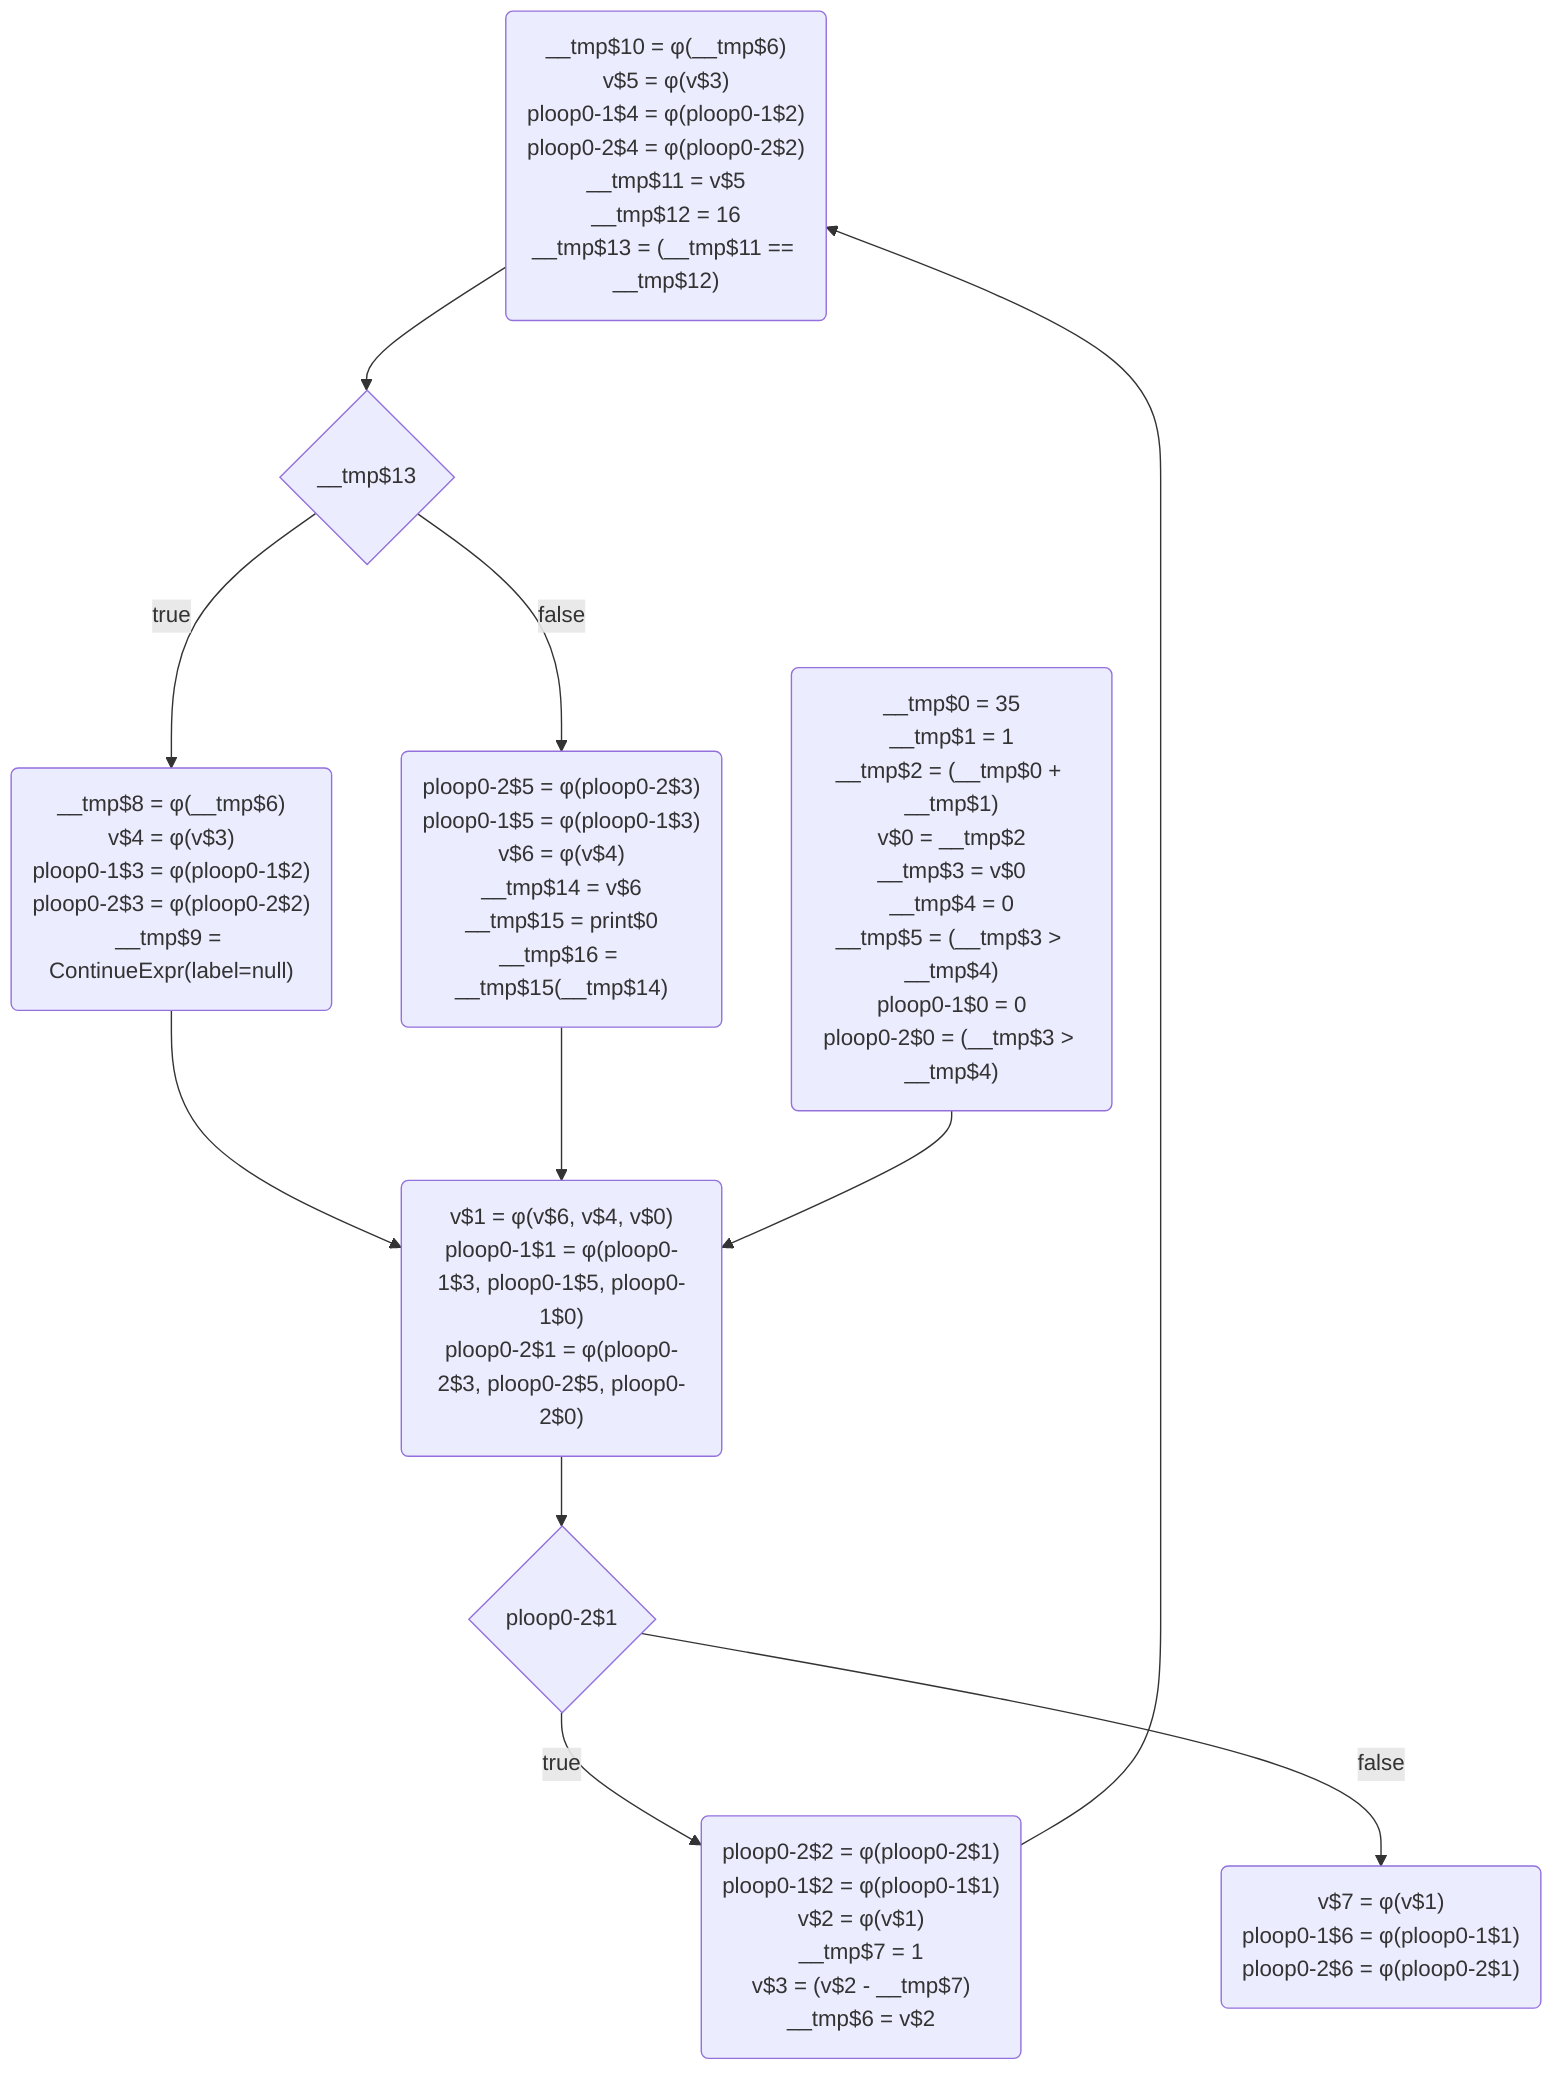 flowchart TD
	if_cond$4("__tmp$10 = φ(__tmp$6)<br>v$5 = φ(v$3)<br>ploop0-1$4 = φ(ploop0-1$2)<br>ploop0-2$4 = φ(ploop0-2$2)<br>__tmp$11 = v$5<br>__tmp$12 = 16<br>__tmp$13 = (__tmp$11 == __tmp$12)")
	cond$2{"ploop0-2$1"}
	while_start$1("v$1 = φ(v$6, v$4, v$0)<br>ploop0-1$1 = φ(ploop0-1$3, ploop0-1$5, ploop0-1$0)<br>ploop0-2$1 = φ(ploop0-2$3, ploop0-2$5, ploop0-2$0)")
	cond$5{"__tmp$13"}
	while_exit$8("v$7 = φ(v$1)<br>ploop0-1$6 = φ(ploop0-1$1)<br>ploop0-2$6 = φ(ploop0-2$1)")
	entry$0("__tmp$0 = 35<br>__tmp$1 = 1<br>__tmp$2 = (__tmp$0 + __tmp$1)<br>v$0 = __tmp$2<br>__tmp$3 = v$0<br>__tmp$4 = 0<br>__tmp$5 = (__tmp$3 > __tmp$4)<br>ploop0-1$0 = 0<br>ploop0-2$0 = (__tmp$3 > __tmp$4)")
	while_body$3("ploop0-2$2 = φ(ploop0-2$1)<br>ploop0-1$2 = φ(ploop0-1$1)<br>v$2 = φ(v$1)<br>__tmp$7 = 1<br>v$3 = (v$2 - __tmp$7)<br>__tmp$6 = v$2")
	if_merged$7("ploop0-2$5 = φ(ploop0-2$3)<br>ploop0-1$5 = φ(ploop0-1$3)<br>v$6 = φ(v$4)<br>__tmp$14 = v$6<br>__tmp$15 = print$0<br>__tmp$16 = __tmp$15(__tmp$14)")
	if_true$6("__tmp$8 = φ(__tmp$6)<br>v$4 = φ(v$3)<br>ploop0-1$3 = φ(ploop0-1$2)<br>ploop0-2$3 = φ(ploop0-2$2)<br>__tmp$9 = ContinueExpr(label=null)")
	while_body$3 -->  if_cond$4
	cond$5 --> |"false"| if_merged$7
	while_start$1 -->  cond$2
	cond$2 --> |"true"| while_body$3
	cond$2 --> |"false"| while_exit$8
	if_true$6 -->  while_start$1
	if_merged$7 -->  while_start$1
	entry$0 -->  while_start$1
	if_cond$4 -->  cond$5
	cond$5 --> |"true"| if_true$6